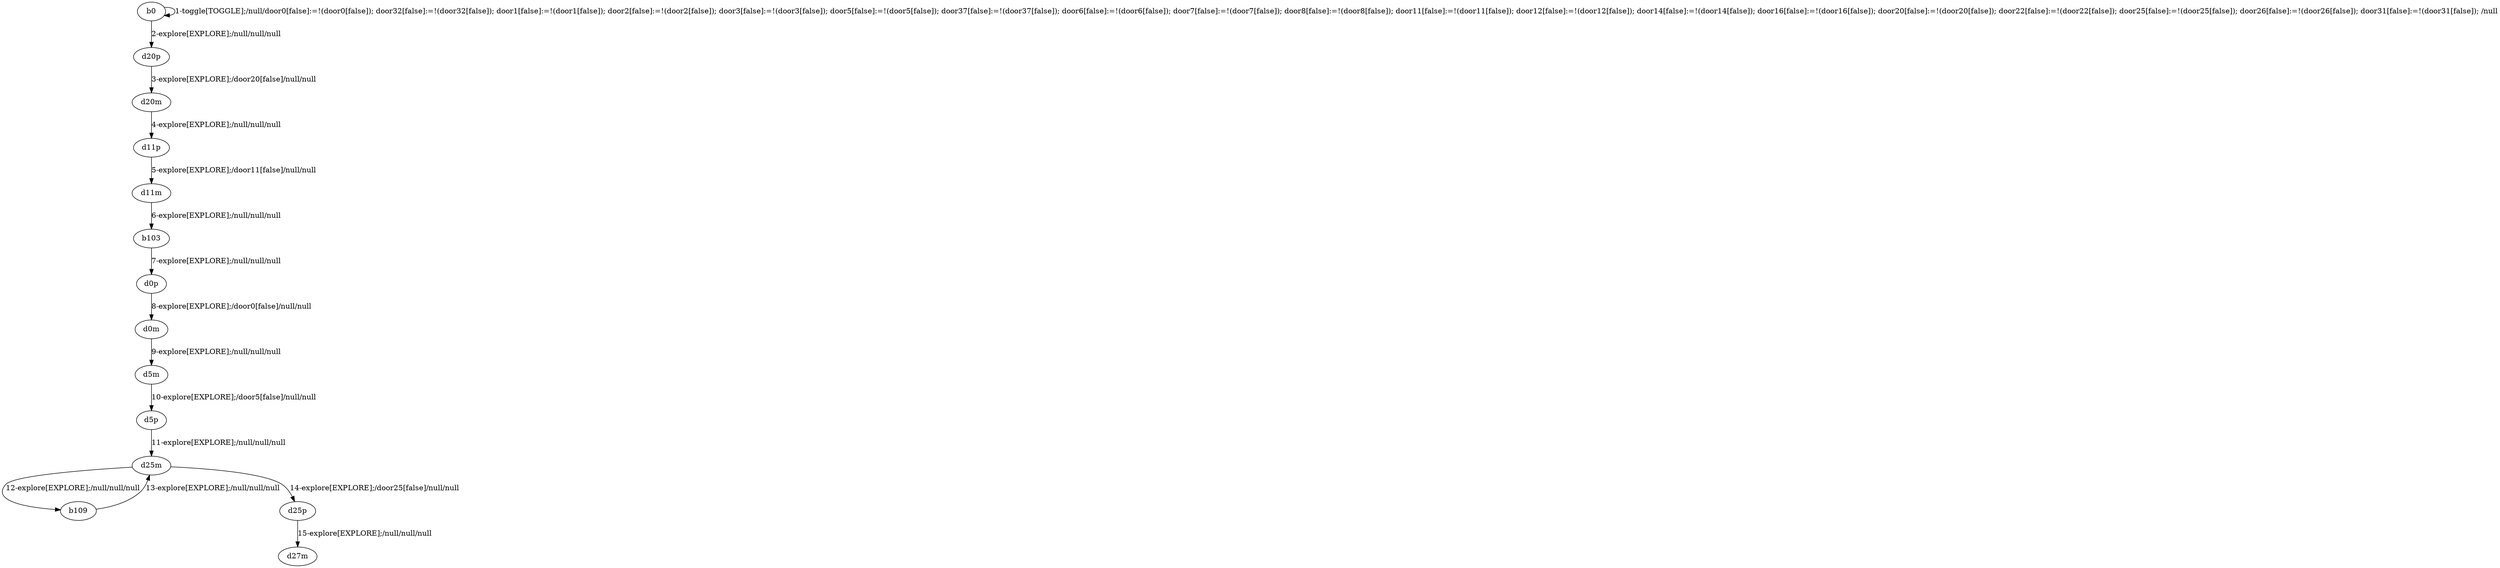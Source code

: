 # Total number of goals covered by this test: 1
# b103 --> d0p

digraph g {
"b0" -> "b0" [label = "1-toggle[TOGGLE];/null/door0[false]:=!(door0[false]); door32[false]:=!(door32[false]); door1[false]:=!(door1[false]); door2[false]:=!(door2[false]); door3[false]:=!(door3[false]); door5[false]:=!(door5[false]); door37[false]:=!(door37[false]); door6[false]:=!(door6[false]); door7[false]:=!(door7[false]); door8[false]:=!(door8[false]); door11[false]:=!(door11[false]); door12[false]:=!(door12[false]); door14[false]:=!(door14[false]); door16[false]:=!(door16[false]); door20[false]:=!(door20[false]); door22[false]:=!(door22[false]); door25[false]:=!(door25[false]); door26[false]:=!(door26[false]); door31[false]:=!(door31[false]); /null"];
"b0" -> "d20p" [label = "2-explore[EXPLORE];/null/null/null"];
"d20p" -> "d20m" [label = "3-explore[EXPLORE];/door20[false]/null/null"];
"d20m" -> "d11p" [label = "4-explore[EXPLORE];/null/null/null"];
"d11p" -> "d11m" [label = "5-explore[EXPLORE];/door11[false]/null/null"];
"d11m" -> "b103" [label = "6-explore[EXPLORE];/null/null/null"];
"b103" -> "d0p" [label = "7-explore[EXPLORE];/null/null/null"];
"d0p" -> "d0m" [label = "8-explore[EXPLORE];/door0[false]/null/null"];
"d0m" -> "d5m" [label = "9-explore[EXPLORE];/null/null/null"];
"d5m" -> "d5p" [label = "10-explore[EXPLORE];/door5[false]/null/null"];
"d5p" -> "d25m" [label = "11-explore[EXPLORE];/null/null/null"];
"d25m" -> "b109" [label = "12-explore[EXPLORE];/null/null/null"];
"b109" -> "d25m" [label = "13-explore[EXPLORE];/null/null/null"];
"d25m" -> "d25p" [label = "14-explore[EXPLORE];/door25[false]/null/null"];
"d25p" -> "d27m" [label = "15-explore[EXPLORE];/null/null/null"];
}